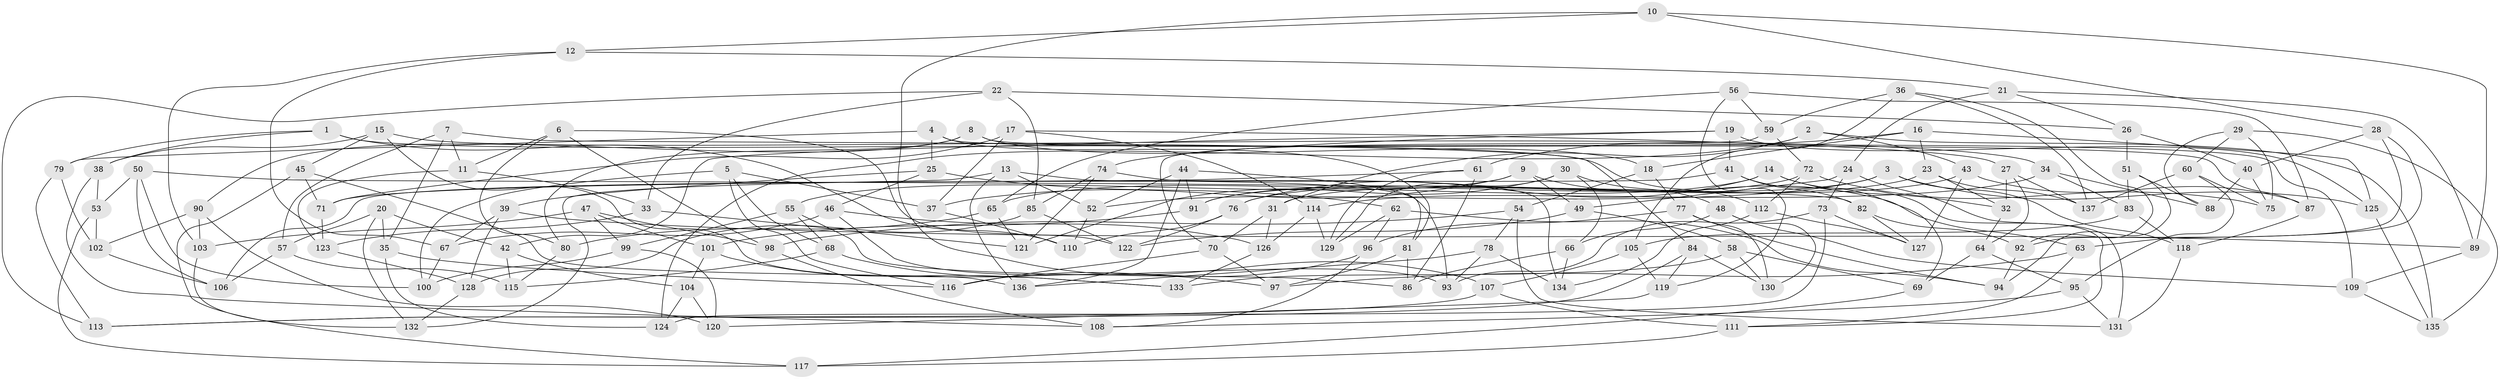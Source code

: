 // coarse degree distribution, {7: 0.07142857142857142, 10: 0.10714285714285714, 12: 0.017857142857142856, 11: 0.07142857142857142, 9: 0.05357142857142857, 4: 0.42857142857142855, 6: 0.07142857142857142, 8: 0.05357142857142857, 3: 0.07142857142857142, 5: 0.05357142857142857}
// Generated by graph-tools (version 1.1) at 2025/53/03/04/25 22:53:55]
// undirected, 137 vertices, 274 edges
graph export_dot {
  node [color=gray90,style=filled];
  1;
  2;
  3;
  4;
  5;
  6;
  7;
  8;
  9;
  10;
  11;
  12;
  13;
  14;
  15;
  16;
  17;
  18;
  19;
  20;
  21;
  22;
  23;
  24;
  25;
  26;
  27;
  28;
  29;
  30;
  31;
  32;
  33;
  34;
  35;
  36;
  37;
  38;
  39;
  40;
  41;
  42;
  43;
  44;
  45;
  46;
  47;
  48;
  49;
  50;
  51;
  52;
  53;
  54;
  55;
  56;
  57;
  58;
  59;
  60;
  61;
  62;
  63;
  64;
  65;
  66;
  67;
  68;
  69;
  70;
  71;
  72;
  73;
  74;
  75;
  76;
  77;
  78;
  79;
  80;
  81;
  82;
  83;
  84;
  85;
  86;
  87;
  88;
  89;
  90;
  91;
  92;
  93;
  94;
  95;
  96;
  97;
  98;
  99;
  100;
  101;
  102;
  103;
  104;
  105;
  106;
  107;
  108;
  109;
  110;
  111;
  112;
  113;
  114;
  115;
  116;
  117;
  118;
  119;
  120;
  121;
  122;
  123;
  124;
  125;
  126;
  127;
  128;
  129;
  130;
  131;
  132;
  133;
  134;
  135;
  136;
  137;
  1 -- 38;
  1 -- 112;
  1 -- 79;
  1 -- 110;
  2 -- 135;
  2 -- 43;
  2 -- 124;
  2 -- 31;
  3 -- 52;
  3 -- 118;
  3 -- 31;
  3 -- 125;
  4 -- 81;
  4 -- 25;
  4 -- 79;
  4 -- 87;
  5 -- 68;
  5 -- 100;
  5 -- 116;
  5 -- 37;
  6 -- 98;
  6 -- 80;
  6 -- 122;
  6 -- 11;
  7 -- 84;
  7 -- 11;
  7 -- 35;
  7 -- 57;
  8 -- 90;
  8 -- 80;
  8 -- 18;
  8 -- 109;
  9 -- 63;
  9 -- 37;
  9 -- 55;
  9 -- 49;
  10 -- 89;
  10 -- 12;
  10 -- 28;
  10 -- 107;
  11 -- 33;
  11 -- 123;
  12 -- 103;
  12 -- 67;
  12 -- 21;
  13 -- 93;
  13 -- 132;
  13 -- 52;
  13 -- 136;
  14 -- 111;
  14 -- 32;
  14 -- 65;
  14 -- 76;
  15 -- 133;
  15 -- 38;
  15 -- 45;
  15 -- 34;
  16 -- 18;
  16 -- 61;
  16 -- 23;
  16 -- 125;
  17 -- 114;
  17 -- 71;
  17 -- 27;
  17 -- 37;
  18 -- 54;
  18 -- 77;
  19 -- 125;
  19 -- 74;
  19 -- 41;
  19 -- 42;
  20 -- 132;
  20 -- 42;
  20 -- 35;
  20 -- 57;
  21 -- 24;
  21 -- 89;
  21 -- 26;
  22 -- 26;
  22 -- 113;
  22 -- 33;
  22 -- 85;
  23 -- 32;
  23 -- 91;
  23 -- 137;
  24 -- 73;
  24 -- 49;
  24 -- 131;
  25 -- 39;
  25 -- 46;
  25 -- 62;
  26 -- 51;
  26 -- 40;
  27 -- 32;
  27 -- 137;
  27 -- 64;
  28 -- 40;
  28 -- 63;
  28 -- 92;
  29 -- 88;
  29 -- 135;
  29 -- 75;
  29 -- 60;
  30 -- 121;
  30 -- 66;
  30 -- 48;
  30 -- 129;
  31 -- 126;
  31 -- 70;
  32 -- 64;
  33 -- 121;
  33 -- 123;
  34 -- 88;
  34 -- 83;
  34 -- 114;
  35 -- 116;
  35 -- 124;
  36 -- 105;
  36 -- 92;
  36 -- 59;
  36 -- 137;
  37 -- 110;
  38 -- 108;
  38 -- 53;
  39 -- 67;
  39 -- 89;
  39 -- 128;
  40 -- 88;
  40 -- 75;
  41 -- 82;
  41 -- 106;
  41 -- 69;
  42 -- 104;
  42 -- 115;
  43 -- 87;
  43 -- 127;
  43 -- 76;
  44 -- 136;
  44 -- 91;
  44 -- 81;
  44 -- 52;
  45 -- 117;
  45 -- 71;
  45 -- 136;
  46 -- 126;
  46 -- 93;
  46 -- 67;
  47 -- 103;
  47 -- 99;
  47 -- 98;
  47 -- 101;
  48 -- 109;
  48 -- 66;
  48 -- 130;
  49 -- 122;
  49 -- 58;
  50 -- 106;
  50 -- 82;
  50 -- 100;
  50 -- 53;
  51 -- 94;
  51 -- 88;
  51 -- 83;
  52 -- 110;
  53 -- 117;
  53 -- 102;
  54 -- 98;
  54 -- 78;
  54 -- 131;
  55 -- 99;
  55 -- 68;
  55 -- 86;
  56 -- 87;
  56 -- 59;
  56 -- 65;
  56 -- 119;
  57 -- 115;
  57 -- 106;
  58 -- 133;
  58 -- 69;
  58 -- 130;
  59 -- 70;
  59 -- 72;
  60 -- 137;
  60 -- 95;
  60 -- 75;
  61 -- 86;
  61 -- 129;
  61 -- 71;
  62 -- 96;
  62 -- 94;
  62 -- 129;
  63 -- 111;
  63 -- 97;
  64 -- 95;
  64 -- 69;
  65 -- 80;
  65 -- 121;
  66 -- 86;
  66 -- 134;
  67 -- 100;
  68 -- 115;
  68 -- 97;
  69 -- 117;
  70 -- 97;
  70 -- 116;
  71 -- 123;
  72 -- 75;
  72 -- 91;
  72 -- 112;
  73 -- 124;
  73 -- 127;
  73 -- 93;
  74 -- 85;
  74 -- 134;
  74 -- 121;
  76 -- 122;
  76 -- 110;
  77 -- 94;
  77 -- 96;
  77 -- 130;
  78 -- 134;
  78 -- 93;
  78 -- 136;
  79 -- 113;
  79 -- 102;
  80 -- 115;
  81 -- 97;
  81 -- 86;
  82 -- 92;
  82 -- 127;
  83 -- 105;
  83 -- 118;
  84 -- 113;
  84 -- 130;
  84 -- 119;
  85 -- 128;
  85 -- 122;
  87 -- 118;
  89 -- 109;
  90 -- 102;
  90 -- 103;
  90 -- 120;
  91 -- 101;
  92 -- 94;
  95 -- 108;
  95 -- 131;
  96 -- 116;
  96 -- 108;
  98 -- 108;
  99 -- 120;
  99 -- 100;
  101 -- 133;
  101 -- 104;
  102 -- 106;
  103 -- 132;
  104 -- 124;
  104 -- 120;
  105 -- 119;
  105 -- 107;
  107 -- 111;
  107 -- 113;
  109 -- 135;
  111 -- 117;
  112 -- 134;
  112 -- 127;
  114 -- 129;
  114 -- 126;
  118 -- 131;
  119 -- 120;
  123 -- 128;
  125 -- 135;
  126 -- 133;
  128 -- 132;
}
